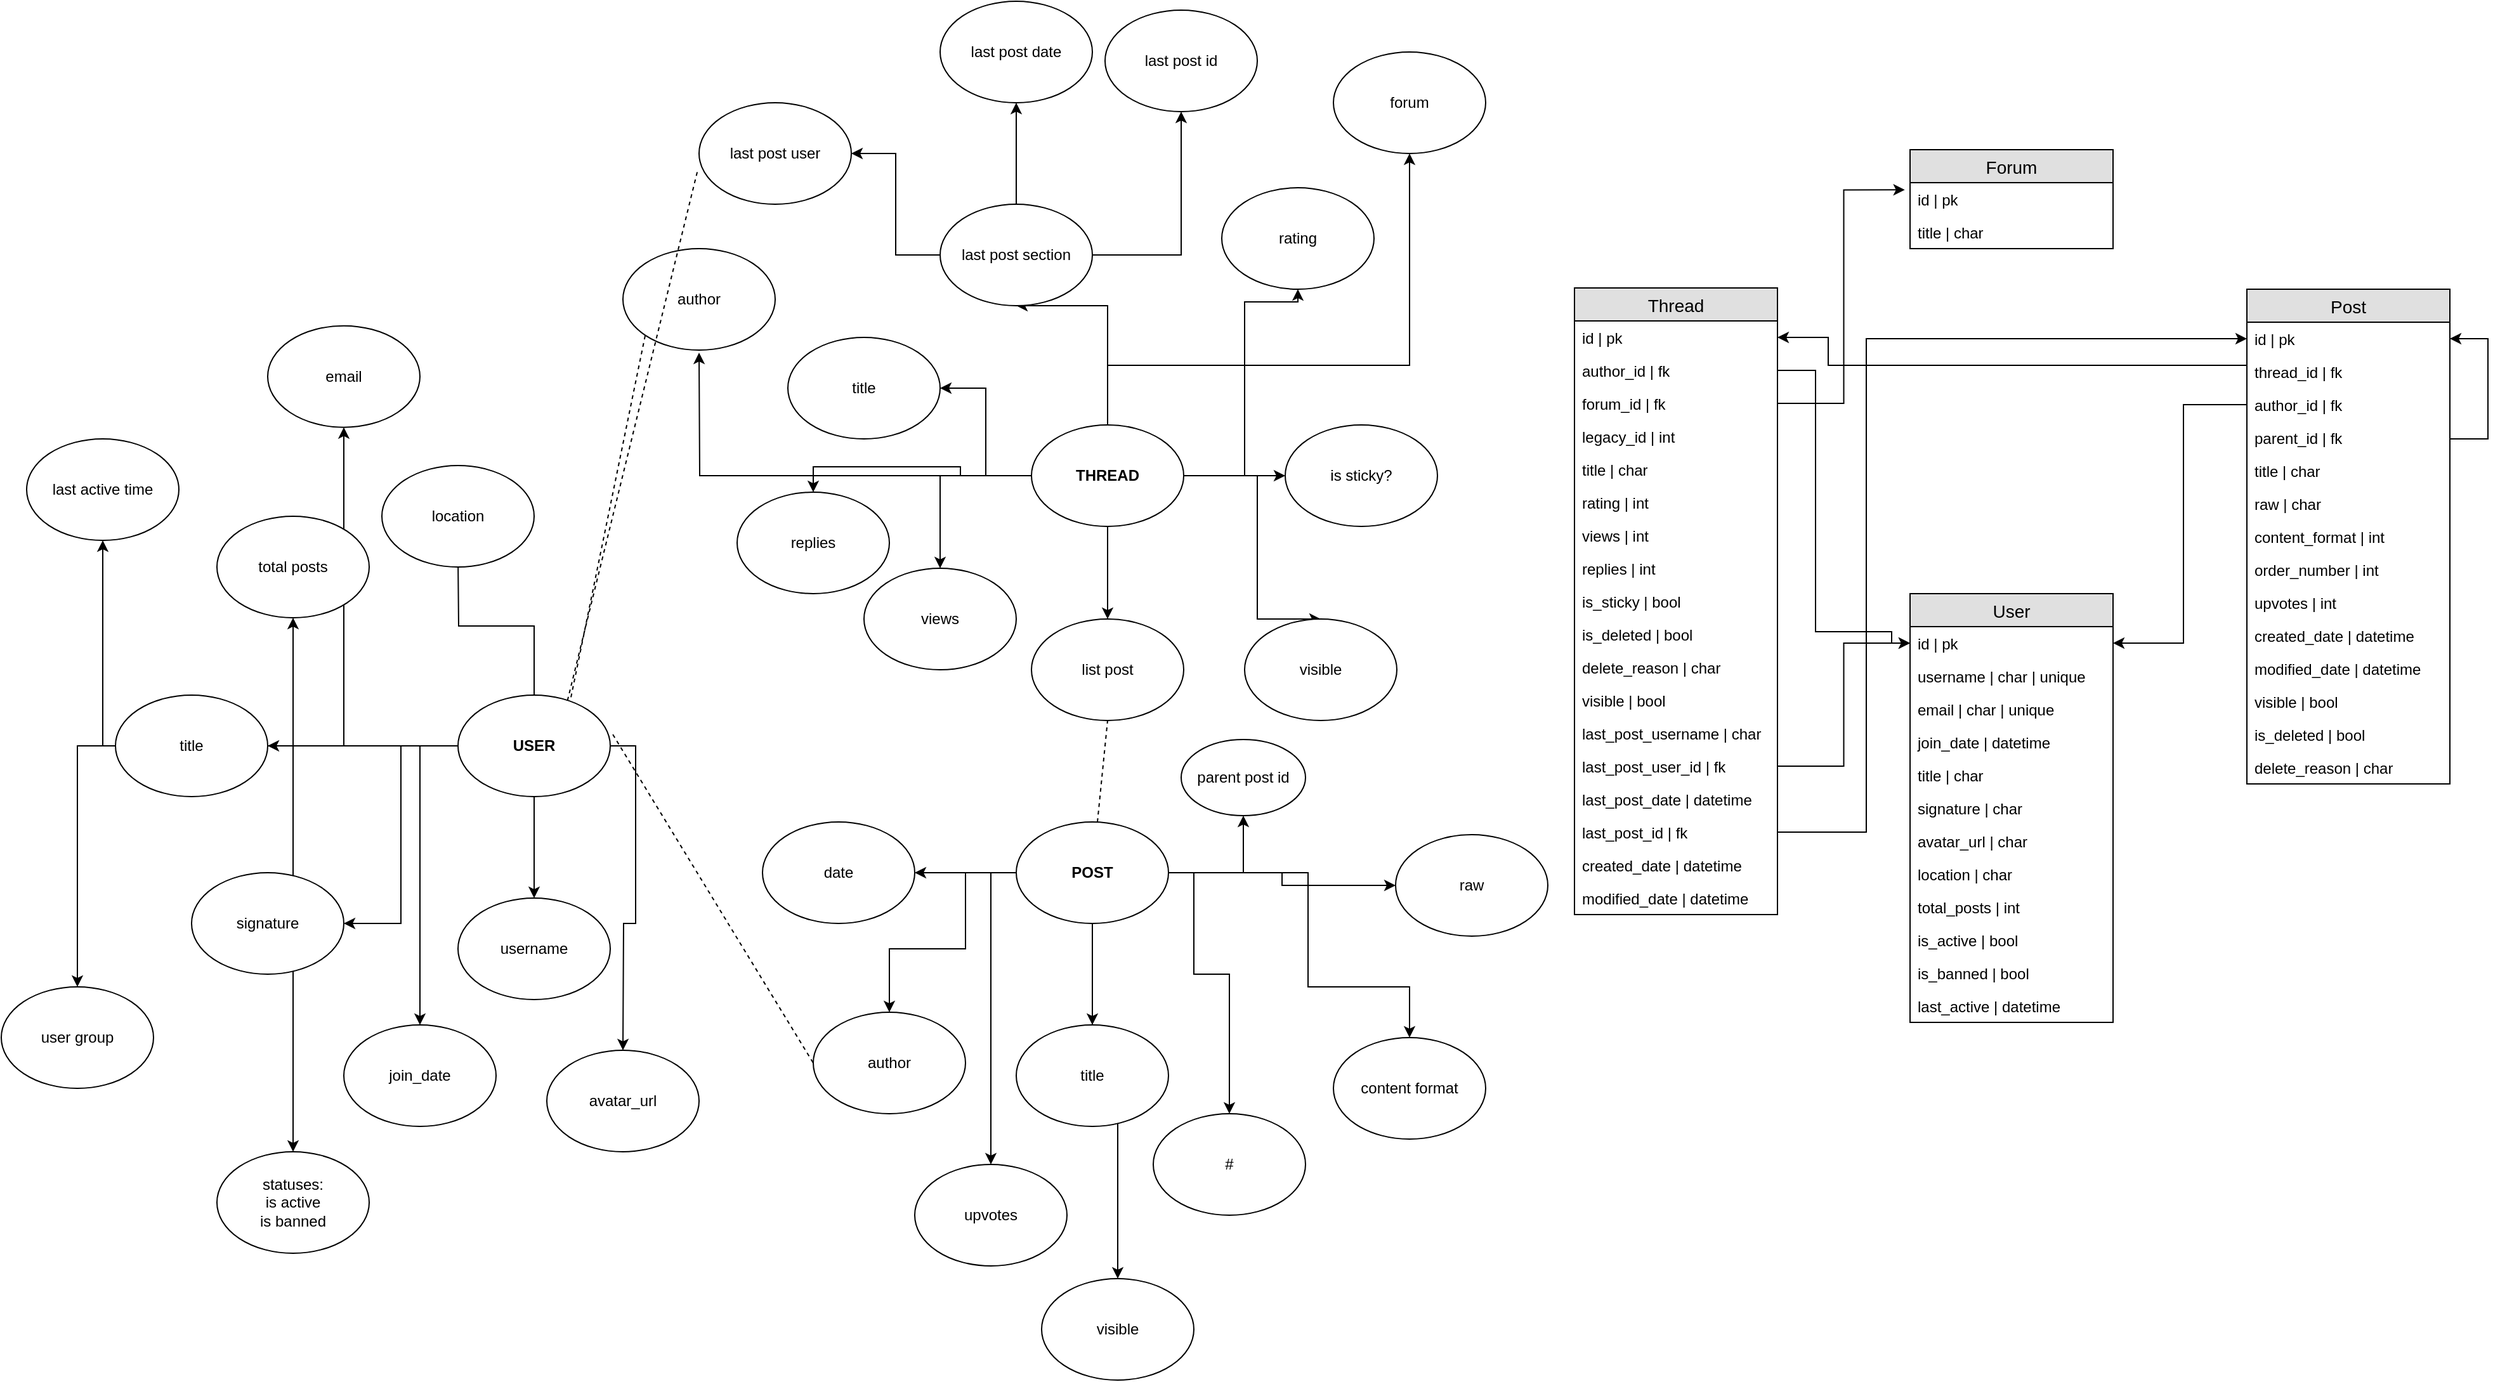 <mxfile pages="1" version="11.2.1" type="device"><diagram id="HSxTcYRjSaKKREQ6-V-n" name="Page-1"><mxGraphModel dx="3281" dy="1881" grid="1" gridSize="10" guides="1" tooltips="1" connect="1" arrows="1" fold="1" page="1" pageScale="1" pageWidth="850" pageHeight="1100" math="0" shadow="0"><root><mxCell id="0"/><mxCell id="1" parent="0"/><mxCell id="_3fQyNrPsbYKSUGroF-M-10" value="Thread" style="swimlane;fontStyle=0;childLayout=stackLayout;horizontal=1;startSize=26;fillColor=#e0e0e0;horizontalStack=0;resizeParent=1;resizeParentMax=0;resizeLast=0;collapsible=1;marginBottom=0;swimlaneFillColor=#ffffff;align=center;fontSize=14;" parent="1" vertex="1"><mxGeometry x="80" y="159" width="160" height="494" as="geometry"/></mxCell><mxCell id="_3fQyNrPsbYKSUGroF-M-11" value="id | pk" style="text;strokeColor=none;fillColor=none;spacingLeft=4;spacingRight=4;overflow=hidden;rotatable=0;points=[[0,0.5],[1,0.5]];portConstraint=eastwest;fontSize=12;" parent="_3fQyNrPsbYKSUGroF-M-10" vertex="1"><mxGeometry y="26" width="160" height="26" as="geometry"/></mxCell><mxCell id="V9jPMbjQ0WLLCtR_DgPw-1" value="author_id | fk" style="text;strokeColor=none;fillColor=none;spacingLeft=4;spacingRight=4;overflow=hidden;rotatable=0;points=[[0,0.5],[1,0.5]];portConstraint=eastwest;fontSize=12;" parent="_3fQyNrPsbYKSUGroF-M-10" vertex="1"><mxGeometry y="52" width="160" height="26" as="geometry"/></mxCell><mxCell id="V9jPMbjQ0WLLCtR_DgPw-2" value="forum_id | fk" style="text;strokeColor=none;fillColor=none;spacingLeft=4;spacingRight=4;overflow=hidden;rotatable=0;points=[[0,0.5],[1,0.5]];portConstraint=eastwest;fontSize=12;" parent="_3fQyNrPsbYKSUGroF-M-10" vertex="1"><mxGeometry y="78" width="160" height="26" as="geometry"/></mxCell><mxCell id="_3fQyNrPsbYKSUGroF-M-12" value="legacy_id | int" style="text;strokeColor=none;fillColor=none;spacingLeft=4;spacingRight=4;overflow=hidden;rotatable=0;points=[[0,0.5],[1,0.5]];portConstraint=eastwest;fontSize=12;" parent="_3fQyNrPsbYKSUGroF-M-10" vertex="1"><mxGeometry y="104" width="160" height="26" as="geometry"/></mxCell><mxCell id="_3fQyNrPsbYKSUGroF-M-13" value="title | char" style="text;strokeColor=none;fillColor=none;spacingLeft=4;spacingRight=4;overflow=hidden;rotatable=0;points=[[0,0.5],[1,0.5]];portConstraint=eastwest;fontSize=12;" parent="_3fQyNrPsbYKSUGroF-M-10" vertex="1"><mxGeometry y="130" width="160" height="26" as="geometry"/></mxCell><mxCell id="hmeMRi0QPnL54hpFahsm-59" value="rating | int" style="text;strokeColor=none;fillColor=none;spacingLeft=4;spacingRight=4;overflow=hidden;rotatable=0;points=[[0,0.5],[1,0.5]];portConstraint=eastwest;fontSize=12;" vertex="1" parent="_3fQyNrPsbYKSUGroF-M-10"><mxGeometry y="156" width="160" height="26" as="geometry"/></mxCell><mxCell id="hmeMRi0QPnL54hpFahsm-80" value="views | int" style="text;strokeColor=none;fillColor=none;spacingLeft=4;spacingRight=4;overflow=hidden;rotatable=0;points=[[0,0.5],[1,0.5]];portConstraint=eastwest;fontSize=12;" vertex="1" parent="_3fQyNrPsbYKSUGroF-M-10"><mxGeometry y="182" width="160" height="26" as="geometry"/></mxCell><mxCell id="hmeMRi0QPnL54hpFahsm-81" value="replies | int" style="text;strokeColor=none;fillColor=none;spacingLeft=4;spacingRight=4;overflow=hidden;rotatable=0;points=[[0,0.5],[1,0.5]];portConstraint=eastwest;fontSize=12;" vertex="1" parent="_3fQyNrPsbYKSUGroF-M-10"><mxGeometry y="208" width="160" height="26" as="geometry"/></mxCell><mxCell id="hmeMRi0QPnL54hpFahsm-79" value="is_sticky | bool" style="text;strokeColor=none;fillColor=none;spacingLeft=4;spacingRight=4;overflow=hidden;rotatable=0;points=[[0,0.5],[1,0.5]];portConstraint=eastwest;fontSize=12;" vertex="1" parent="_3fQyNrPsbYKSUGroF-M-10"><mxGeometry y="234" width="160" height="26" as="geometry"/></mxCell><mxCell id="hmeMRi0QPnL54hpFahsm-82" value="is_deleted | bool" style="text;strokeColor=none;fillColor=none;spacingLeft=4;spacingRight=4;overflow=hidden;rotatable=0;points=[[0,0.5],[1,0.5]];portConstraint=eastwest;fontSize=12;" vertex="1" parent="_3fQyNrPsbYKSUGroF-M-10"><mxGeometry y="260" width="160" height="26" as="geometry"/></mxCell><mxCell id="hmeMRi0QPnL54hpFahsm-97" value="delete_reason | char" style="text;strokeColor=none;fillColor=none;spacingLeft=4;spacingRight=4;overflow=hidden;rotatable=0;points=[[0,0.5],[1,0.5]];portConstraint=eastwest;fontSize=12;" vertex="1" parent="_3fQyNrPsbYKSUGroF-M-10"><mxGeometry y="286" width="160" height="26" as="geometry"/></mxCell><mxCell id="hmeMRi0QPnL54hpFahsm-98" value="visible | bool" style="text;strokeColor=none;fillColor=none;spacingLeft=4;spacingRight=4;overflow=hidden;rotatable=0;points=[[0,0.5],[1,0.5]];portConstraint=eastwest;fontSize=12;" vertex="1" parent="_3fQyNrPsbYKSUGroF-M-10"><mxGeometry y="312" width="160" height="26" as="geometry"/></mxCell><mxCell id="hmeMRi0QPnL54hpFahsm-99" value="last_post_username | char" style="text;strokeColor=none;fillColor=none;spacingLeft=4;spacingRight=4;overflow=hidden;rotatable=0;points=[[0,0.5],[1,0.5]];portConstraint=eastwest;fontSize=12;" vertex="1" parent="_3fQyNrPsbYKSUGroF-M-10"><mxGeometry y="338" width="160" height="26" as="geometry"/></mxCell><mxCell id="hmeMRi0QPnL54hpFahsm-100" value="last_post_user_id | fk" style="text;strokeColor=none;fillColor=none;spacingLeft=4;spacingRight=4;overflow=hidden;rotatable=0;points=[[0,0.5],[1,0.5]];portConstraint=eastwest;fontSize=12;" vertex="1" parent="_3fQyNrPsbYKSUGroF-M-10"><mxGeometry y="364" width="160" height="26" as="geometry"/></mxCell><mxCell id="hmeMRi0QPnL54hpFahsm-102" value="last_post_date | datetime" style="text;strokeColor=none;fillColor=none;spacingLeft=4;spacingRight=4;overflow=hidden;rotatable=0;points=[[0,0.5],[1,0.5]];portConstraint=eastwest;fontSize=12;" vertex="1" parent="_3fQyNrPsbYKSUGroF-M-10"><mxGeometry y="390" width="160" height="26" as="geometry"/></mxCell><mxCell id="hmeMRi0QPnL54hpFahsm-103" value="last_post_id | fk" style="text;strokeColor=none;fillColor=none;spacingLeft=4;spacingRight=4;overflow=hidden;rotatable=0;points=[[0,0.5],[1,0.5]];portConstraint=eastwest;fontSize=12;" vertex="1" parent="_3fQyNrPsbYKSUGroF-M-10"><mxGeometry y="416" width="160" height="26" as="geometry"/></mxCell><mxCell id="hmeMRi0QPnL54hpFahsm-105" value="created_date | datetime" style="text;strokeColor=none;fillColor=none;spacingLeft=4;spacingRight=4;overflow=hidden;rotatable=0;points=[[0,0.5],[1,0.5]];portConstraint=eastwest;fontSize=12;" vertex="1" parent="_3fQyNrPsbYKSUGroF-M-10"><mxGeometry y="442" width="160" height="26" as="geometry"/></mxCell><mxCell id="hmeMRi0QPnL54hpFahsm-106" value="modified_date | datetime" style="text;strokeColor=none;fillColor=none;spacingLeft=4;spacingRight=4;overflow=hidden;rotatable=0;points=[[0,0.5],[1,0.5]];portConstraint=eastwest;fontSize=12;" vertex="1" parent="_3fQyNrPsbYKSUGroF-M-10"><mxGeometry y="468" width="160" height="26" as="geometry"/></mxCell><mxCell id="_3fQyNrPsbYKSUGroF-M-14" value="Post" style="swimlane;fontStyle=0;childLayout=stackLayout;horizontal=1;startSize=26;fillColor=#e0e0e0;horizontalStack=0;resizeParent=1;resizeParentMax=0;resizeLast=0;collapsible=1;marginBottom=0;swimlaneFillColor=#ffffff;align=center;fontSize=14;" parent="1" vertex="1"><mxGeometry x="610" y="160" width="160" height="390" as="geometry"/></mxCell><mxCell id="_3fQyNrPsbYKSUGroF-M-15" value="id | pk&#10;&#10;" style="text;strokeColor=none;fillColor=none;spacingLeft=4;spacingRight=4;overflow=hidden;rotatable=0;points=[[0,0.5],[1,0.5]];portConstraint=eastwest;fontSize=12;" parent="_3fQyNrPsbYKSUGroF-M-14" vertex="1"><mxGeometry y="26" width="160" height="26" as="geometry"/></mxCell><mxCell id="_3fQyNrPsbYKSUGroF-M-16" value="thread_id | fk" style="text;strokeColor=none;fillColor=none;spacingLeft=4;spacingRight=4;overflow=hidden;rotatable=0;points=[[0,0.5],[1,0.5]];portConstraint=eastwest;fontSize=12;" parent="_3fQyNrPsbYKSUGroF-M-14" vertex="1"><mxGeometry y="52" width="160" height="26" as="geometry"/></mxCell><mxCell id="_3fQyNrPsbYKSUGroF-M-17" value="author_id | fk" style="text;strokeColor=none;fillColor=none;spacingLeft=4;spacingRight=4;overflow=hidden;rotatable=0;points=[[0,0.5],[1,0.5]];portConstraint=eastwest;fontSize=12;" parent="_3fQyNrPsbYKSUGroF-M-14" vertex="1"><mxGeometry y="78" width="160" height="26" as="geometry"/></mxCell><mxCell id="hmeMRi0QPnL54hpFahsm-39" style="edgeStyle=orthogonalEdgeStyle;rounded=0;orthogonalLoop=1;jettySize=auto;html=1;entryX=1;entryY=0.5;entryDx=0;entryDy=0;" edge="1" parent="_3fQyNrPsbYKSUGroF-M-14" source="hmeMRi0QPnL54hpFahsm-36" target="_3fQyNrPsbYKSUGroF-M-15"><mxGeometry relative="1" as="geometry"><Array as="points"><mxPoint x="190" y="118"/><mxPoint x="190" y="39"/></Array></mxGeometry></mxCell><mxCell id="hmeMRi0QPnL54hpFahsm-36" value="parent_id | fk" style="text;strokeColor=none;fillColor=none;spacingLeft=4;spacingRight=4;overflow=hidden;rotatable=0;points=[[0,0.5],[1,0.5]];portConstraint=eastwest;fontSize=12;" vertex="1" parent="_3fQyNrPsbYKSUGroF-M-14"><mxGeometry y="104" width="160" height="26" as="geometry"/></mxCell><mxCell id="hmeMRi0QPnL54hpFahsm-41" value="title | char" style="text;strokeColor=none;fillColor=none;spacingLeft=4;spacingRight=4;overflow=hidden;rotatable=0;points=[[0,0.5],[1,0.5]];portConstraint=eastwest;fontSize=12;" vertex="1" parent="_3fQyNrPsbYKSUGroF-M-14"><mxGeometry y="130" width="160" height="26" as="geometry"/></mxCell><mxCell id="hmeMRi0QPnL54hpFahsm-49" value="raw | char" style="text;strokeColor=none;fillColor=none;spacingLeft=4;spacingRight=4;overflow=hidden;rotatable=0;points=[[0,0.5],[1,0.5]];portConstraint=eastwest;fontSize=12;" vertex="1" parent="_3fQyNrPsbYKSUGroF-M-14"><mxGeometry y="156" width="160" height="26" as="geometry"/></mxCell><mxCell id="hmeMRi0QPnL54hpFahsm-58" value="content_format | int" style="text;strokeColor=none;fillColor=none;spacingLeft=4;spacingRight=4;overflow=hidden;rotatable=0;points=[[0,0.5],[1,0.5]];portConstraint=eastwest;fontSize=12;" vertex="1" parent="_3fQyNrPsbYKSUGroF-M-14"><mxGeometry y="182" width="160" height="26" as="geometry"/></mxCell><mxCell id="hmeMRi0QPnL54hpFahsm-50" value="order_number | int" style="text;strokeColor=none;fillColor=none;spacingLeft=4;spacingRight=4;overflow=hidden;rotatable=0;points=[[0,0.5],[1,0.5]];portConstraint=eastwest;fontSize=12;" vertex="1" parent="_3fQyNrPsbYKSUGroF-M-14"><mxGeometry y="208" width="160" height="26" as="geometry"/></mxCell><mxCell id="hmeMRi0QPnL54hpFahsm-48" value="upvotes | int" style="text;strokeColor=none;fillColor=none;spacingLeft=4;spacingRight=4;overflow=hidden;rotatable=0;points=[[0,0.5],[1,0.5]];portConstraint=eastwest;fontSize=12;" vertex="1" parent="_3fQyNrPsbYKSUGroF-M-14"><mxGeometry y="234" width="160" height="26" as="geometry"/></mxCell><mxCell id="hmeMRi0QPnL54hpFahsm-45" value="created_date | datetime" style="text;strokeColor=none;fillColor=none;spacingLeft=4;spacingRight=4;overflow=hidden;rotatable=0;points=[[0,0.5],[1,0.5]];portConstraint=eastwest;fontSize=12;" vertex="1" parent="_3fQyNrPsbYKSUGroF-M-14"><mxGeometry y="260" width="160" height="26" as="geometry"/></mxCell><mxCell id="hmeMRi0QPnL54hpFahsm-55" value="modified_date | datetime" style="text;strokeColor=none;fillColor=none;spacingLeft=4;spacingRight=4;overflow=hidden;rotatable=0;points=[[0,0.5],[1,0.5]];portConstraint=eastwest;fontSize=12;" vertex="1" parent="_3fQyNrPsbYKSUGroF-M-14"><mxGeometry y="286" width="160" height="26" as="geometry"/></mxCell><mxCell id="hmeMRi0QPnL54hpFahsm-73" value="visible | bool" style="text;strokeColor=none;fillColor=none;spacingLeft=4;spacingRight=4;overflow=hidden;rotatable=0;points=[[0,0.5],[1,0.5]];portConstraint=eastwest;fontSize=12;" vertex="1" parent="_3fQyNrPsbYKSUGroF-M-14"><mxGeometry y="312" width="160" height="26" as="geometry"/></mxCell><mxCell id="hmeMRi0QPnL54hpFahsm-76" value="is_deleted | bool" style="text;strokeColor=none;fillColor=none;spacingLeft=4;spacingRight=4;overflow=hidden;rotatable=0;points=[[0,0.5],[1,0.5]];portConstraint=eastwest;fontSize=12;" vertex="1" parent="_3fQyNrPsbYKSUGroF-M-14"><mxGeometry y="338" width="160" height="26" as="geometry"/></mxCell><mxCell id="hmeMRi0QPnL54hpFahsm-77" value="delete_reason | char" style="text;strokeColor=none;fillColor=none;spacingLeft=4;spacingRight=4;overflow=hidden;rotatable=0;points=[[0,0.5],[1,0.5]];portConstraint=eastwest;fontSize=12;" vertex="1" parent="_3fQyNrPsbYKSUGroF-M-14"><mxGeometry y="364" width="160" height="26" as="geometry"/></mxCell><mxCell id="V9jPMbjQ0WLLCtR_DgPw-5" value="" style="edgeStyle=orthogonalEdgeStyle;rounded=0;orthogonalLoop=1;jettySize=auto;html=1;" parent="1" source="V9jPMbjQ0WLLCtR_DgPw-3" target="V9jPMbjQ0WLLCtR_DgPw-4" edge="1"><mxGeometry relative="1" as="geometry"/></mxCell><mxCell id="V9jPMbjQ0WLLCtR_DgPw-7" value="" style="edgeStyle=orthogonalEdgeStyle;rounded=0;orthogonalLoop=1;jettySize=auto;html=1;" parent="1" source="V9jPMbjQ0WLLCtR_DgPw-3" target="V9jPMbjQ0WLLCtR_DgPw-6" edge="1"><mxGeometry relative="1" as="geometry"><Array as="points"><mxPoint x="-288" y="390"/><mxPoint x="-288" y="390"/></Array></mxGeometry></mxCell><mxCell id="V9jPMbjQ0WLLCtR_DgPw-13" value="" style="edgeStyle=orthogonalEdgeStyle;rounded=0;orthogonalLoop=1;jettySize=auto;html=1;" parent="1" source="V9jPMbjQ0WLLCtR_DgPw-3" target="V9jPMbjQ0WLLCtR_DgPw-12" edge="1"><mxGeometry relative="1" as="geometry"/></mxCell><mxCell id="V9jPMbjQ0WLLCtR_DgPw-14" style="edgeStyle=orthogonalEdgeStyle;rounded=0;orthogonalLoop=1;jettySize=auto;html=1;entryX=0.5;entryY=1;entryDx=0;entryDy=0;" parent="1" source="V9jPMbjQ0WLLCtR_DgPw-3" target="V9jPMbjQ0WLLCtR_DgPw-15" edge="1"><mxGeometry relative="1" as="geometry"><mxPoint x="-180" y="450" as="targetPoint"/><Array as="points"><mxPoint x="-288" y="173"/></Array></mxGeometry></mxCell><mxCell id="V9jPMbjQ0WLLCtR_DgPw-16" style="edgeStyle=orthogonalEdgeStyle;rounded=0;orthogonalLoop=1;jettySize=auto;html=1;entryX=0.5;entryY=1;entryDx=0;entryDy=0;" parent="1" source="V9jPMbjQ0WLLCtR_DgPw-3" target="V9jPMbjQ0WLLCtR_DgPw-17" edge="1"><mxGeometry relative="1" as="geometry"><mxPoint x="-180" y="170" as="targetPoint"/><Array as="points"><mxPoint x="-180" y="307"/><mxPoint x="-180" y="170"/></Array></mxGeometry></mxCell><mxCell id="V9jPMbjQ0WLLCtR_DgPw-18" style="edgeStyle=orthogonalEdgeStyle;rounded=0;orthogonalLoop=1;jettySize=auto;html=1;entryX=0.5;entryY=0;entryDx=0;entryDy=0;" parent="1" source="V9jPMbjQ0WLLCtR_DgPw-3" target="V9jPMbjQ0WLLCtR_DgPw-19" edge="1"><mxGeometry relative="1" as="geometry"><mxPoint x="-410" y="360" as="targetPoint"/></mxGeometry></mxCell><mxCell id="V9jPMbjQ0WLLCtR_DgPw-20" style="edgeStyle=orthogonalEdgeStyle;rounded=0;orthogonalLoop=1;jettySize=auto;html=1;entryX=0.5;entryY=0;entryDx=0;entryDy=0;" parent="1" source="V9jPMbjQ0WLLCtR_DgPw-3" target="V9jPMbjQ0WLLCtR_DgPw-21" edge="1"><mxGeometry relative="1" as="geometry"><mxPoint x="-420" y="420" as="targetPoint"/></mxGeometry></mxCell><mxCell id="V9jPMbjQ0WLLCtR_DgPw-30" style="edgeStyle=orthogonalEdgeStyle;rounded=0;orthogonalLoop=1;jettySize=auto;html=1;entryX=0.5;entryY=0;entryDx=0;entryDy=0;" parent="1" source="V9jPMbjQ0WLLCtR_DgPw-3" target="V9jPMbjQ0WLLCtR_DgPw-31" edge="1"><mxGeometry relative="1" as="geometry"><mxPoint x="-180" y="400" as="targetPoint"/><Array as="points"><mxPoint x="-170" y="307"/><mxPoint x="-170" y="420"/></Array></mxGeometry></mxCell><mxCell id="V9jPMbjQ0WLLCtR_DgPw-34" style="edgeStyle=orthogonalEdgeStyle;rounded=0;orthogonalLoop=1;jettySize=auto;html=1;" parent="1" source="V9jPMbjQ0WLLCtR_DgPw-3" edge="1"><mxGeometry relative="1" as="geometry"><mxPoint x="-610" y="210" as="targetPoint"/></mxGeometry></mxCell><mxCell id="hmeMRi0QPnL54hpFahsm-53" style="edgeStyle=orthogonalEdgeStyle;rounded=0;orthogonalLoop=1;jettySize=auto;html=1;entryX=0.5;entryY=1;entryDx=0;entryDy=0;" edge="1" parent="1" source="V9jPMbjQ0WLLCtR_DgPw-3" target="hmeMRi0QPnL54hpFahsm-54"><mxGeometry relative="1" as="geometry"><mxPoint x="-50" y="50" as="targetPoint"/><Array as="points"><mxPoint x="-288" y="220"/><mxPoint x="-50" y="220"/></Array></mxGeometry></mxCell><mxCell id="V9jPMbjQ0WLLCtR_DgPw-3" value="THREAD" style="ellipse;whiteSpace=wrap;html=1;fontStyle=1" parent="1" vertex="1"><mxGeometry x="-348" y="267" width="120" height="80" as="geometry"/></mxCell><mxCell id="V9jPMbjQ0WLLCtR_DgPw-12" value="&lt;span style=&quot;&quot;&gt;is sticky?&lt;/span&gt;" style="ellipse;whiteSpace=wrap;html=1;fontStyle=0" parent="1" vertex="1"><mxGeometry x="-148" y="267" width="120" height="80" as="geometry"/></mxCell><mxCell id="V9jPMbjQ0WLLCtR_DgPw-6" value="list post" style="ellipse;whiteSpace=wrap;html=1;" parent="1" vertex="1"><mxGeometry x="-348" y="420" width="120" height="80" as="geometry"/></mxCell><mxCell id="V9jPMbjQ0WLLCtR_DgPw-4" value="title" style="ellipse;whiteSpace=wrap;html=1;" parent="1" vertex="1"><mxGeometry x="-540" y="198" width="120" height="80" as="geometry"/></mxCell><mxCell id="V9jPMbjQ0WLLCtR_DgPw-33" value="" style="edgeStyle=orthogonalEdgeStyle;rounded=0;orthogonalLoop=1;jettySize=auto;html=1;" parent="1" source="V9jPMbjQ0WLLCtR_DgPw-10" target="V9jPMbjQ0WLLCtR_DgPw-32" edge="1"><mxGeometry relative="1" as="geometry"/></mxCell><mxCell id="V9jPMbjQ0WLLCtR_DgPw-41" value="" style="edgeStyle=orthogonalEdgeStyle;rounded=0;orthogonalLoop=1;jettySize=auto;html=1;" parent="1" source="V9jPMbjQ0WLLCtR_DgPw-10" target="V9jPMbjQ0WLLCtR_DgPw-40" edge="1"><mxGeometry relative="1" as="geometry"/></mxCell><mxCell id="V9jPMbjQ0WLLCtR_DgPw-42" style="edgeStyle=orthogonalEdgeStyle;rounded=0;orthogonalLoop=1;jettySize=auto;html=1;entryX=0.5;entryY=0;entryDx=0;entryDy=0;" parent="1" source="V9jPMbjQ0WLLCtR_DgPw-10" target="V9jPMbjQ0WLLCtR_DgPw-43" edge="1"><mxGeometry relative="1" as="geometry"><mxPoint x="-410" y="740" as="targetPoint"/><Array as="points"><mxPoint x="-400" y="620"/><mxPoint x="-400" y="680"/><mxPoint x="-460" y="680"/></Array></mxGeometry></mxCell><mxCell id="V9jPMbjQ0WLLCtR_DgPw-45" value="" style="edgeStyle=orthogonalEdgeStyle;rounded=0;orthogonalLoop=1;jettySize=auto;html=1;" parent="1" source="V9jPMbjQ0WLLCtR_DgPw-10" target="V9jPMbjQ0WLLCtR_DgPw-44" edge="1"><mxGeometry relative="1" as="geometry"/></mxCell><mxCell id="V9jPMbjQ0WLLCtR_DgPw-46" style="edgeStyle=orthogonalEdgeStyle;rounded=0;orthogonalLoop=1;jettySize=auto;html=1;entryX=0.5;entryY=0;entryDx=0;entryDy=0;" parent="1" source="V9jPMbjQ0WLLCtR_DgPw-10" target="V9jPMbjQ0WLLCtR_DgPw-47" edge="1"><mxGeometry relative="1" as="geometry"><mxPoint x="-190" y="790" as="targetPoint"/><Array as="points"><mxPoint x="-220" y="620"/><mxPoint x="-220" y="700"/><mxPoint x="-192" y="700"/></Array></mxGeometry></mxCell><mxCell id="V9jPMbjQ0WLLCtR_DgPw-60" style="edgeStyle=orthogonalEdgeStyle;rounded=0;orthogonalLoop=1;jettySize=auto;html=1;" parent="1" source="V9jPMbjQ0WLLCtR_DgPw-10" target="V9jPMbjQ0WLLCtR_DgPw-61" edge="1"><mxGeometry relative="1" as="geometry"><mxPoint x="-380" y="840" as="targetPoint"/><Array as="points"><mxPoint x="-380" y="620"/></Array></mxGeometry></mxCell><mxCell id="hmeMRi0QPnL54hpFahsm-34" style="edgeStyle=orthogonalEdgeStyle;rounded=0;orthogonalLoop=1;jettySize=auto;html=1;entryX=0.5;entryY=1;entryDx=0;entryDy=0;" edge="1" parent="1" source="V9jPMbjQ0WLLCtR_DgPw-10" target="hmeMRi0QPnL54hpFahsm-35"><mxGeometry relative="1" as="geometry"><mxPoint x="-180" y="570" as="targetPoint"/></mxGeometry></mxCell><mxCell id="hmeMRi0QPnL54hpFahsm-56" style="edgeStyle=orthogonalEdgeStyle;rounded=0;orthogonalLoop=1;jettySize=auto;html=1;entryX=0.5;entryY=0;entryDx=0;entryDy=0;" edge="1" parent="1" source="V9jPMbjQ0WLLCtR_DgPw-10" target="hmeMRi0QPnL54hpFahsm-57"><mxGeometry relative="1" as="geometry"><mxPoint x="-70" y="750" as="targetPoint"/><Array as="points"><mxPoint x="-130" y="620"/><mxPoint x="-130" y="710"/><mxPoint x="-50" y="710"/></Array></mxGeometry></mxCell><mxCell id="hmeMRi0QPnL54hpFahsm-74" style="edgeStyle=orthogonalEdgeStyle;rounded=0;orthogonalLoop=1;jettySize=auto;html=1;entryX=0.5;entryY=0;entryDx=0;entryDy=0;" edge="1" parent="1" source="V9jPMbjQ0WLLCtR_DgPw-10" target="hmeMRi0QPnL54hpFahsm-75"><mxGeometry relative="1" as="geometry"><mxPoint x="-280" y="940" as="targetPoint"/></mxGeometry></mxCell><mxCell id="V9jPMbjQ0WLLCtR_DgPw-10" value="POST" style="ellipse;whiteSpace=wrap;html=1;fontStyle=1" parent="1" vertex="1"><mxGeometry x="-360" y="580" width="120" height="80" as="geometry"/></mxCell><mxCell id="V9jPMbjQ0WLLCtR_DgPw-44" value="raw" style="ellipse;whiteSpace=wrap;html=1;fontStyle=0" parent="1" vertex="1"><mxGeometry x="-61" y="590" width="120" height="80" as="geometry"/></mxCell><mxCell id="V9jPMbjQ0WLLCtR_DgPw-40" value="date" style="ellipse;whiteSpace=wrap;html=1;fontStyle=0" parent="1" vertex="1"><mxGeometry x="-560" y="580" width="120" height="80" as="geometry"/></mxCell><mxCell id="V9jPMbjQ0WLLCtR_DgPw-32" value="&lt;span style=&quot;font-weight: 400&quot;&gt;title&lt;/span&gt;" style="ellipse;whiteSpace=wrap;html=1;fontStyle=1" parent="1" vertex="1"><mxGeometry x="-360" y="740" width="120" height="80" as="geometry"/></mxCell><mxCell id="V9jPMbjQ0WLLCtR_DgPw-11" value="" style="endArrow=none;dashed=1;html=1;entryX=0.5;entryY=1;entryDx=0;entryDy=0;" parent="1" source="V9jPMbjQ0WLLCtR_DgPw-10" target="V9jPMbjQ0WLLCtR_DgPw-6" edge="1"><mxGeometry width="50" height="50" relative="1" as="geometry"><mxPoint x="-313" y="550" as="sourcePoint"/><mxPoint x="-263" y="500" as="targetPoint"/></mxGeometry></mxCell><mxCell id="V9jPMbjQ0WLLCtR_DgPw-25" value="" style="edgeStyle=orthogonalEdgeStyle;rounded=0;orthogonalLoop=1;jettySize=auto;html=1;" parent="1" source="V9jPMbjQ0WLLCtR_DgPw-15" target="V9jPMbjQ0WLLCtR_DgPw-24" edge="1"><mxGeometry relative="1" as="geometry"/></mxCell><mxCell id="V9jPMbjQ0WLLCtR_DgPw-27" value="" style="edgeStyle=orthogonalEdgeStyle;rounded=0;orthogonalLoop=1;jettySize=auto;html=1;" parent="1" source="V9jPMbjQ0WLLCtR_DgPw-15" target="V9jPMbjQ0WLLCtR_DgPw-26" edge="1"><mxGeometry relative="1" as="geometry"/></mxCell><mxCell id="V9jPMbjQ0WLLCtR_DgPw-29" value="" style="edgeStyle=orthogonalEdgeStyle;rounded=0;orthogonalLoop=1;jettySize=auto;html=1;" parent="1" source="V9jPMbjQ0WLLCtR_DgPw-15" target="V9jPMbjQ0WLLCtR_DgPw-28" edge="1"><mxGeometry relative="1" as="geometry"/></mxCell><mxCell id="V9jPMbjQ0WLLCtR_DgPw-15" value="&lt;span&gt;last post section&lt;/span&gt;" style="ellipse;whiteSpace=wrap;html=1;fontStyle=0" parent="1" vertex="1"><mxGeometry x="-420" y="93" width="120" height="80" as="geometry"/></mxCell><mxCell id="V9jPMbjQ0WLLCtR_DgPw-28" value="&lt;span&gt;last post id&lt;/span&gt;" style="ellipse;whiteSpace=wrap;html=1;fontStyle=0" parent="1" vertex="1"><mxGeometry x="-290" y="-60" width="120" height="80" as="geometry"/></mxCell><mxCell id="V9jPMbjQ0WLLCtR_DgPw-26" value="&lt;span&gt;last post date&lt;/span&gt;" style="ellipse;whiteSpace=wrap;html=1;fontStyle=0" parent="1" vertex="1"><mxGeometry x="-420" y="-67" width="120" height="80" as="geometry"/></mxCell><mxCell id="V9jPMbjQ0WLLCtR_DgPw-24" value="last post user" style="ellipse;whiteSpace=wrap;html=1;fontStyle=0" parent="1" vertex="1"><mxGeometry x="-610" y="13" width="120" height="80" as="geometry"/></mxCell><mxCell id="V9jPMbjQ0WLLCtR_DgPw-17" value="&lt;span&gt;rating&lt;/span&gt;" style="ellipse;whiteSpace=wrap;html=1;fontStyle=0" parent="1" vertex="1"><mxGeometry x="-198" y="80" width="120" height="80" as="geometry"/></mxCell><mxCell id="V9jPMbjQ0WLLCtR_DgPw-19" value="replies" style="ellipse;whiteSpace=wrap;html=1;" parent="1" vertex="1"><mxGeometry x="-580" y="320" width="120" height="80" as="geometry"/></mxCell><mxCell id="V9jPMbjQ0WLLCtR_DgPw-21" value="views" style="ellipse;whiteSpace=wrap;html=1;" parent="1" vertex="1"><mxGeometry x="-480" y="380" width="120" height="80" as="geometry"/></mxCell><mxCell id="V9jPMbjQ0WLLCtR_DgPw-31" value="visible" style="ellipse;whiteSpace=wrap;html=1;fontStyle=0" parent="1" vertex="1"><mxGeometry x="-180" y="420" width="120" height="80" as="geometry"/></mxCell><mxCell id="V9jPMbjQ0WLLCtR_DgPw-35" value="author" style="ellipse;whiteSpace=wrap;html=1;" parent="1" vertex="1"><mxGeometry x="-670" y="128" width="120" height="80" as="geometry"/></mxCell><mxCell id="V9jPMbjQ0WLLCtR_DgPw-43" value="&lt;span style=&quot;font-weight: 400&quot;&gt;author&lt;/span&gt;" style="ellipse;whiteSpace=wrap;html=1;fontStyle=1" parent="1" vertex="1"><mxGeometry x="-520" y="730" width="120" height="80" as="geometry"/></mxCell><mxCell id="V9jPMbjQ0WLLCtR_DgPw-47" value="&lt;span style=&quot;font-weight: 400&quot;&gt;#&lt;/span&gt;" style="ellipse;whiteSpace=wrap;html=1;fontStyle=1" parent="1" vertex="1"><mxGeometry x="-252" y="810" width="120" height="80" as="geometry"/></mxCell><mxCell id="hmeMRi0QPnL54hpFahsm-2" value="" style="edgeStyle=orthogonalEdgeStyle;rounded=0;orthogonalLoop=1;jettySize=auto;html=1;" edge="1" parent="1" source="V9jPMbjQ0WLLCtR_DgPw-48" target="hmeMRi0QPnL54hpFahsm-1"><mxGeometry relative="1" as="geometry"/></mxCell><mxCell id="hmeMRi0QPnL54hpFahsm-4" value="" style="edgeStyle=orthogonalEdgeStyle;rounded=0;orthogonalLoop=1;jettySize=auto;html=1;" edge="1" parent="1" source="V9jPMbjQ0WLLCtR_DgPw-48" target="hmeMRi0QPnL54hpFahsm-3"><mxGeometry relative="1" as="geometry"/></mxCell><mxCell id="hmeMRi0QPnL54hpFahsm-5" style="edgeStyle=orthogonalEdgeStyle;rounded=0;orthogonalLoop=1;jettySize=auto;html=1;entryX=1;entryY=0.5;entryDx=0;entryDy=0;" edge="1" parent="1" source="V9jPMbjQ0WLLCtR_DgPw-48" target="hmeMRi0QPnL54hpFahsm-6"><mxGeometry relative="1" as="geometry"><mxPoint x="-850" y="680" as="targetPoint"/></mxGeometry></mxCell><mxCell id="hmeMRi0QPnL54hpFahsm-7" style="edgeStyle=orthogonalEdgeStyle;rounded=0;orthogonalLoop=1;jettySize=auto;html=1;entryX=0.5;entryY=0;entryDx=0;entryDy=0;" edge="1" parent="1" source="V9jPMbjQ0WLLCtR_DgPw-48" target="hmeMRi0QPnL54hpFahsm-8"><mxGeometry relative="1" as="geometry"><mxPoint x="-830" y="740" as="targetPoint"/><Array as="points"><mxPoint x="-830" y="520"/></Array></mxGeometry></mxCell><mxCell id="hmeMRi0QPnL54hpFahsm-9" style="edgeStyle=orthogonalEdgeStyle;rounded=0;orthogonalLoop=1;jettySize=auto;html=1;entryX=0.5;entryY=1;entryDx=0;entryDy=0;" edge="1" parent="1" source="V9jPMbjQ0WLLCtR_DgPw-48" target="hmeMRi0QPnL54hpFahsm-10"><mxGeometry relative="1" as="geometry"><mxPoint x="-930" y="440" as="targetPoint"/></mxGeometry></mxCell><mxCell id="hmeMRi0QPnL54hpFahsm-11" style="edgeStyle=orthogonalEdgeStyle;rounded=0;orthogonalLoop=1;jettySize=auto;html=1;" edge="1" parent="1" source="V9jPMbjQ0WLLCtR_DgPw-48"><mxGeometry relative="1" as="geometry"><mxPoint x="-800" y="370" as="targetPoint"/></mxGeometry></mxCell><mxCell id="hmeMRi0QPnL54hpFahsm-15" style="edgeStyle=orthogonalEdgeStyle;rounded=0;orthogonalLoop=1;jettySize=auto;html=1;" edge="1" parent="1" source="V9jPMbjQ0WLLCtR_DgPw-48"><mxGeometry relative="1" as="geometry"><mxPoint x="-670" y="760" as="targetPoint"/></mxGeometry></mxCell><mxCell id="hmeMRi0QPnL54hpFahsm-24" style="edgeStyle=orthogonalEdgeStyle;rounded=0;orthogonalLoop=1;jettySize=auto;html=1;entryX=0.5;entryY=1;entryDx=0;entryDy=0;" edge="1" parent="1" source="V9jPMbjQ0WLLCtR_DgPw-48" target="hmeMRi0QPnL54hpFahsm-25"><mxGeometry relative="1" as="geometry"><mxPoint x="-890" y="240" as="targetPoint"/></mxGeometry></mxCell><mxCell id="hmeMRi0QPnL54hpFahsm-30" style="edgeStyle=orthogonalEdgeStyle;rounded=0;orthogonalLoop=1;jettySize=auto;html=1;entryX=0.5;entryY=0;entryDx=0;entryDy=0;" edge="1" parent="1" source="V9jPMbjQ0WLLCtR_DgPw-48" target="hmeMRi0QPnL54hpFahsm-31"><mxGeometry relative="1" as="geometry"><mxPoint x="-930" y="840" as="targetPoint"/></mxGeometry></mxCell><mxCell id="hmeMRi0QPnL54hpFahsm-32" style="edgeStyle=orthogonalEdgeStyle;rounded=0;orthogonalLoop=1;jettySize=auto;html=1;entryX=0.5;entryY=0;entryDx=0;entryDy=0;" edge="1" parent="1" source="V9jPMbjQ0WLLCtR_DgPw-48" target="hmeMRi0QPnL54hpFahsm-33"><mxGeometry relative="1" as="geometry"><mxPoint x="-1100" y="720" as="targetPoint"/></mxGeometry></mxCell><mxCell id="hmeMRi0QPnL54hpFahsm-46" style="edgeStyle=orthogonalEdgeStyle;rounded=0;orthogonalLoop=1;jettySize=auto;html=1;" edge="1" parent="1" source="V9jPMbjQ0WLLCtR_DgPw-48" target="hmeMRi0QPnL54hpFahsm-47"><mxGeometry relative="1" as="geometry"><mxPoint x="-1090" y="360" as="targetPoint"/></mxGeometry></mxCell><mxCell id="V9jPMbjQ0WLLCtR_DgPw-48" value="&lt;b&gt;USER&lt;/b&gt;" style="ellipse;whiteSpace=wrap;html=1;" parent="1" vertex="1"><mxGeometry x="-800" y="480" width="120" height="80" as="geometry"/></mxCell><mxCell id="hmeMRi0QPnL54hpFahsm-3" value="title" style="ellipse;whiteSpace=wrap;html=1;fontStyle=0" vertex="1" parent="1"><mxGeometry x="-1070" y="480" width="120" height="80" as="geometry"/></mxCell><mxCell id="hmeMRi0QPnL54hpFahsm-1" value="&lt;span style=&quot;font-weight: normal&quot;&gt;username&lt;/span&gt;" style="ellipse;whiteSpace=wrap;html=1;fontStyle=1" vertex="1" parent="1"><mxGeometry x="-800" y="640" width="120" height="80" as="geometry"/></mxCell><mxCell id="V9jPMbjQ0WLLCtR_DgPw-49" value="" style="endArrow=none;dashed=1;html=1;entryX=0;entryY=0.5;entryDx=0;entryDy=0;exitX=1.017;exitY=0.388;exitDx=0;exitDy=0;exitPerimeter=0;" parent="1" source="V9jPMbjQ0WLLCtR_DgPw-48" target="V9jPMbjQ0WLLCtR_DgPw-43" edge="1"><mxGeometry width="50" height="50" relative="1" as="geometry"><mxPoint x="-800" y="950" as="sourcePoint"/><mxPoint x="-750" y="900" as="targetPoint"/></mxGeometry></mxCell><mxCell id="V9jPMbjQ0WLLCtR_DgPw-53" value="" style="endArrow=none;dashed=1;html=1;entryX=0;entryY=1;entryDx=0;entryDy=0;exitX=0.742;exitY=0.021;exitDx=0;exitDy=0;exitPerimeter=0;" parent="1" source="V9jPMbjQ0WLLCtR_DgPw-48" target="V9jPMbjQ0WLLCtR_DgPw-35" edge="1"><mxGeometry width="50" height="50" relative="1" as="geometry"><mxPoint x="-660" y="450" as="sourcePoint"/><mxPoint x="-610" y="400" as="targetPoint"/></mxGeometry></mxCell><mxCell id="V9jPMbjQ0WLLCtR_DgPw-54" value="" style="endArrow=none;dashed=1;html=1;entryX=-0.008;entryY=0.658;entryDx=0;entryDy=0;exitX=0.719;exitY=0.054;exitDx=0;exitDy=0;exitPerimeter=0;entryPerimeter=0;" parent="1" source="V9jPMbjQ0WLLCtR_DgPw-48" target="V9jPMbjQ0WLLCtR_DgPw-24" edge="1"><mxGeometry width="50" height="50" relative="1" as="geometry"><mxPoint x="-700.96" y="491.68" as="sourcePoint"/><mxPoint x="-642.426" y="206.284" as="targetPoint"/></mxGeometry></mxCell><mxCell id="V9jPMbjQ0WLLCtR_DgPw-56" value="User" style="swimlane;fontStyle=0;childLayout=stackLayout;horizontal=1;startSize=26;fillColor=#e0e0e0;horizontalStack=0;resizeParent=1;resizeParentMax=0;resizeLast=0;collapsible=1;marginBottom=0;swimlaneFillColor=#ffffff;align=center;fontSize=14;" parent="1" vertex="1"><mxGeometry x="344.5" y="400" width="160" height="338" as="geometry"/></mxCell><mxCell id="V9jPMbjQ0WLLCtR_DgPw-57" value="id | pk&#10;&#10;" style="text;strokeColor=none;fillColor=none;spacingLeft=4;spacingRight=4;overflow=hidden;rotatable=0;points=[[0,0.5],[1,0.5]];portConstraint=eastwest;fontSize=12;" parent="V9jPMbjQ0WLLCtR_DgPw-56" vertex="1"><mxGeometry y="26" width="160" height="26" as="geometry"/></mxCell><mxCell id="V9jPMbjQ0WLLCtR_DgPw-58" value="username | char | unique" style="text;strokeColor=none;fillColor=none;spacingLeft=4;spacingRight=4;overflow=hidden;rotatable=0;points=[[0,0.5],[1,0.5]];portConstraint=eastwest;fontSize=12;" parent="V9jPMbjQ0WLLCtR_DgPw-56" vertex="1"><mxGeometry y="52" width="160" height="26" as="geometry"/></mxCell><mxCell id="V9jPMbjQ0WLLCtR_DgPw-59" value="email | char | unique" style="text;strokeColor=none;fillColor=none;spacingLeft=4;spacingRight=4;overflow=hidden;rotatable=0;points=[[0,0.5],[1,0.5]];portConstraint=eastwest;fontSize=12;" parent="V9jPMbjQ0WLLCtR_DgPw-56" vertex="1"><mxGeometry y="78" width="160" height="26" as="geometry"/></mxCell><mxCell id="hmeMRi0QPnL54hpFahsm-19" value="join_date | datetime" style="text;strokeColor=none;fillColor=none;spacingLeft=4;spacingRight=4;overflow=hidden;rotatable=0;points=[[0,0.5],[1,0.5]];portConstraint=eastwest;fontSize=12;" vertex="1" parent="V9jPMbjQ0WLLCtR_DgPw-56"><mxGeometry y="104" width="160" height="26" as="geometry"/></mxCell><mxCell id="hmeMRi0QPnL54hpFahsm-20" value="title | char" style="text;strokeColor=none;fillColor=none;spacingLeft=4;spacingRight=4;overflow=hidden;rotatable=0;points=[[0,0.5],[1,0.5]];portConstraint=eastwest;fontSize=12;" vertex="1" parent="V9jPMbjQ0WLLCtR_DgPw-56"><mxGeometry y="130" width="160" height="26" as="geometry"/></mxCell><mxCell id="hmeMRi0QPnL54hpFahsm-21" value="signature | char" style="text;strokeColor=none;fillColor=none;spacingLeft=4;spacingRight=4;overflow=hidden;rotatable=0;points=[[0,0.5],[1,0.5]];portConstraint=eastwest;fontSize=12;" vertex="1" parent="V9jPMbjQ0WLLCtR_DgPw-56"><mxGeometry y="156" width="160" height="26" as="geometry"/></mxCell><mxCell id="hmeMRi0QPnL54hpFahsm-22" value="avatar_url | char" style="text;strokeColor=none;fillColor=none;spacingLeft=4;spacingRight=4;overflow=hidden;rotatable=0;points=[[0,0.5],[1,0.5]];portConstraint=eastwest;fontSize=12;" vertex="1" parent="V9jPMbjQ0WLLCtR_DgPw-56"><mxGeometry y="182" width="160" height="26" as="geometry"/></mxCell><mxCell id="hmeMRi0QPnL54hpFahsm-23" value="location | char" style="text;strokeColor=none;fillColor=none;spacingLeft=4;spacingRight=4;overflow=hidden;rotatable=0;points=[[0,0.5],[1,0.5]];portConstraint=eastwest;fontSize=12;" vertex="1" parent="V9jPMbjQ0WLLCtR_DgPw-56"><mxGeometry y="208" width="160" height="26" as="geometry"/></mxCell><mxCell id="hmeMRi0QPnL54hpFahsm-26" value="total_posts | int" style="text;strokeColor=none;fillColor=none;spacingLeft=4;spacingRight=4;overflow=hidden;rotatable=0;points=[[0,0.5],[1,0.5]];portConstraint=eastwest;fontSize=12;" vertex="1" parent="V9jPMbjQ0WLLCtR_DgPw-56"><mxGeometry y="234" width="160" height="26" as="geometry"/></mxCell><mxCell id="hmeMRi0QPnL54hpFahsm-27" value="is_active | bool" style="text;strokeColor=none;fillColor=none;spacingLeft=4;spacingRight=4;overflow=hidden;rotatable=0;points=[[0,0.5],[1,0.5]];portConstraint=eastwest;fontSize=12;" vertex="1" parent="V9jPMbjQ0WLLCtR_DgPw-56"><mxGeometry y="260" width="160" height="26" as="geometry"/></mxCell><mxCell id="hmeMRi0QPnL54hpFahsm-28" value="is_banned | bool" style="text;strokeColor=none;fillColor=none;spacingLeft=4;spacingRight=4;overflow=hidden;rotatable=0;points=[[0,0.5],[1,0.5]];portConstraint=eastwest;fontSize=12;" vertex="1" parent="V9jPMbjQ0WLLCtR_DgPw-56"><mxGeometry y="286" width="160" height="26" as="geometry"/></mxCell><mxCell id="hmeMRi0QPnL54hpFahsm-29" value="last_active | datetime" style="text;strokeColor=none;fillColor=none;spacingLeft=4;spacingRight=4;overflow=hidden;rotatable=0;points=[[0,0.5],[1,0.5]];portConstraint=eastwest;fontSize=12;" vertex="1" parent="V9jPMbjQ0WLLCtR_DgPw-56"><mxGeometry y="312" width="160" height="26" as="geometry"/></mxCell><mxCell id="V9jPMbjQ0WLLCtR_DgPw-61" value="&lt;span style=&quot;font-weight: 400&quot;&gt;upvotes&lt;/span&gt;" style="ellipse;whiteSpace=wrap;html=1;fontStyle=1" parent="1" vertex="1"><mxGeometry x="-440" y="850" width="120" height="80" as="geometry"/></mxCell><mxCell id="hmeMRi0QPnL54hpFahsm-6" value="signature" style="ellipse;whiteSpace=wrap;html=1;fontStyle=0" vertex="1" parent="1"><mxGeometry x="-1010" y="620" width="120" height="80" as="geometry"/></mxCell><mxCell id="hmeMRi0QPnL54hpFahsm-8" value="&lt;span style=&quot;font-weight: normal&quot;&gt;join_date&lt;/span&gt;" style="ellipse;whiteSpace=wrap;html=1;fontStyle=1" vertex="1" parent="1"><mxGeometry x="-890" y="740" width="120" height="80" as="geometry"/></mxCell><mxCell id="hmeMRi0QPnL54hpFahsm-10" value="total posts" style="ellipse;whiteSpace=wrap;html=1;fontStyle=0" vertex="1" parent="1"><mxGeometry x="-990" y="339" width="120" height="80" as="geometry"/></mxCell><mxCell id="hmeMRi0QPnL54hpFahsm-12" value="location" style="ellipse;whiteSpace=wrap;html=1;fontStyle=0" vertex="1" parent="1"><mxGeometry x="-860" y="299" width="120" height="80" as="geometry"/></mxCell><mxCell id="hmeMRi0QPnL54hpFahsm-16" value="&lt;span style=&quot;font-weight: normal&quot;&gt;avatar_url&lt;/span&gt;" style="ellipse;whiteSpace=wrap;html=1;fontStyle=1" vertex="1" parent="1"><mxGeometry x="-730" y="760" width="120" height="80" as="geometry"/></mxCell><mxCell id="hmeMRi0QPnL54hpFahsm-25" value="&lt;span style=&quot;font-weight: normal&quot;&gt;email&lt;/span&gt;" style="ellipse;whiteSpace=wrap;html=1;fontStyle=1" vertex="1" parent="1"><mxGeometry x="-950" y="188.833" width="120" height="80" as="geometry"/></mxCell><mxCell id="hmeMRi0QPnL54hpFahsm-31" value="statuses:&lt;br&gt;is active&lt;br&gt;is banned" style="ellipse;whiteSpace=wrap;html=1;" vertex="1" parent="1"><mxGeometry x="-990" y="840" width="120" height="80" as="geometry"/></mxCell><mxCell id="hmeMRi0QPnL54hpFahsm-33" value="user group" style="ellipse;whiteSpace=wrap;html=1;fontStyle=0" vertex="1" parent="1"><mxGeometry x="-1160" y="710" width="120" height="80" as="geometry"/></mxCell><mxCell id="hmeMRi0QPnL54hpFahsm-35" value="&lt;span style=&quot;font-weight: 400&quot;&gt;parent post id&lt;/span&gt;" style="ellipse;whiteSpace=wrap;html=1;fontStyle=1" vertex="1" parent="1"><mxGeometry x="-230" y="515" width="98" height="60" as="geometry"/></mxCell><mxCell id="hmeMRi0QPnL54hpFahsm-37" style="edgeStyle=orthogonalEdgeStyle;rounded=0;orthogonalLoop=1;jettySize=auto;html=1;entryX=1;entryY=0.5;entryDx=0;entryDy=0;" edge="1" parent="1" source="_3fQyNrPsbYKSUGroF-M-17" target="V9jPMbjQ0WLLCtR_DgPw-57"><mxGeometry relative="1" as="geometry"><Array as="points"><mxPoint x="560" y="251"/><mxPoint x="560" y="439"/></Array></mxGeometry></mxCell><mxCell id="hmeMRi0QPnL54hpFahsm-38" style="edgeStyle=orthogonalEdgeStyle;rounded=0;orthogonalLoop=1;jettySize=auto;html=1;entryX=1;entryY=0.5;entryDx=0;entryDy=0;" edge="1" parent="1" source="_3fQyNrPsbYKSUGroF-M-16" target="_3fQyNrPsbYKSUGroF-M-11"><mxGeometry relative="1" as="geometry"><Array as="points"><mxPoint x="280" y="220"/><mxPoint x="280" y="198"/></Array></mxGeometry></mxCell><mxCell id="hmeMRi0QPnL54hpFahsm-47" value="last active time" style="ellipse;whiteSpace=wrap;html=1;fontStyle=0" vertex="1" parent="1"><mxGeometry x="-1140" y="278" width="120" height="80" as="geometry"/></mxCell><mxCell id="hmeMRi0QPnL54hpFahsm-52" style="edgeStyle=orthogonalEdgeStyle;rounded=0;orthogonalLoop=1;jettySize=auto;html=1;entryX=0;entryY=0.5;entryDx=0;entryDy=0;" edge="1" parent="1" source="V9jPMbjQ0WLLCtR_DgPw-1" target="V9jPMbjQ0WLLCtR_DgPw-57"><mxGeometry relative="1" as="geometry"><Array as="points"><mxPoint x="270" y="224"/><mxPoint x="270" y="430"/><mxPoint x="330" y="430"/><mxPoint x="330" y="439"/></Array></mxGeometry></mxCell><mxCell id="hmeMRi0QPnL54hpFahsm-54" value="&lt;span&gt;forum&lt;/span&gt;" style="ellipse;whiteSpace=wrap;html=1;fontStyle=0" vertex="1" parent="1"><mxGeometry x="-110" y="-27" width="120" height="80" as="geometry"/></mxCell><mxCell id="hmeMRi0QPnL54hpFahsm-57" value="&lt;span style=&quot;font-weight: 400&quot;&gt;content format&lt;/span&gt;" style="ellipse;whiteSpace=wrap;html=1;fontStyle=1" vertex="1" parent="1"><mxGeometry x="-110" y="750" width="120" height="80" as="geometry"/></mxCell><mxCell id="hmeMRi0QPnL54hpFahsm-75" value="&lt;span style=&quot;font-weight: 400&quot;&gt;visible&lt;/span&gt;" style="ellipse;whiteSpace=wrap;html=1;fontStyle=1" vertex="1" parent="1"><mxGeometry x="-340" y="940" width="120" height="80" as="geometry"/></mxCell><mxCell id="hmeMRi0QPnL54hpFahsm-83" value="Forum" style="swimlane;fontStyle=0;childLayout=stackLayout;horizontal=1;startSize=26;fillColor=#e0e0e0;horizontalStack=0;resizeParent=1;resizeParentMax=0;resizeLast=0;collapsible=1;marginBottom=0;swimlaneFillColor=#ffffff;align=center;fontSize=14;" vertex="1" parent="1"><mxGeometry x="344.5" y="50" width="160" height="78" as="geometry"/></mxCell><mxCell id="hmeMRi0QPnL54hpFahsm-84" value="id | pk&#10;&#10;" style="text;strokeColor=none;fillColor=none;spacingLeft=4;spacingRight=4;overflow=hidden;rotatable=0;points=[[0,0.5],[1,0.5]];portConstraint=eastwest;fontSize=12;" vertex="1" parent="hmeMRi0QPnL54hpFahsm-83"><mxGeometry y="26" width="160" height="26" as="geometry"/></mxCell><mxCell id="hmeMRi0QPnL54hpFahsm-85" value="title | char" style="text;strokeColor=none;fillColor=none;spacingLeft=4;spacingRight=4;overflow=hidden;rotatable=0;points=[[0,0.5],[1,0.5]];portConstraint=eastwest;fontSize=12;" vertex="1" parent="hmeMRi0QPnL54hpFahsm-83"><mxGeometry y="52" width="160" height="26" as="geometry"/></mxCell><mxCell id="hmeMRi0QPnL54hpFahsm-96" style="edgeStyle=orthogonalEdgeStyle;rounded=0;orthogonalLoop=1;jettySize=auto;html=1;entryX=-0.026;entryY=0.218;entryDx=0;entryDy=0;entryPerimeter=0;" edge="1" parent="1" source="V9jPMbjQ0WLLCtR_DgPw-2" target="hmeMRi0QPnL54hpFahsm-84"><mxGeometry relative="1" as="geometry"/></mxCell><mxCell id="hmeMRi0QPnL54hpFahsm-101" style="edgeStyle=orthogonalEdgeStyle;rounded=0;orthogonalLoop=1;jettySize=auto;html=1;entryX=0;entryY=0.5;entryDx=0;entryDy=0;" edge="1" parent="1" source="hmeMRi0QPnL54hpFahsm-100" target="V9jPMbjQ0WLLCtR_DgPw-57"><mxGeometry relative="1" as="geometry"/></mxCell><mxCell id="hmeMRi0QPnL54hpFahsm-104" style="edgeStyle=orthogonalEdgeStyle;rounded=0;orthogonalLoop=1;jettySize=auto;html=1;entryX=0;entryY=0.5;entryDx=0;entryDy=0;" edge="1" parent="1" source="hmeMRi0QPnL54hpFahsm-103" target="_3fQyNrPsbYKSUGroF-M-15"><mxGeometry relative="1" as="geometry"><Array as="points"><mxPoint x="310" y="588"/><mxPoint x="310" y="199"/></Array></mxGeometry></mxCell></root></mxGraphModel></diagram></mxfile>
